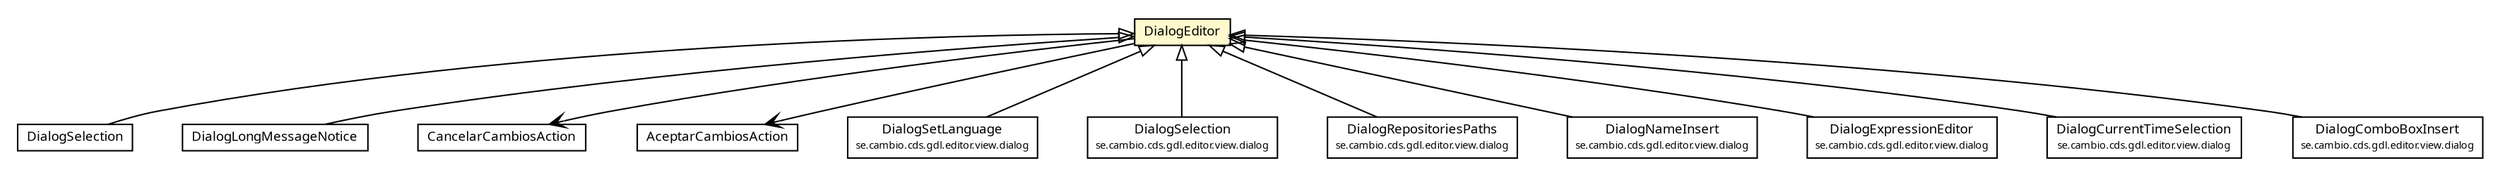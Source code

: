 #!/usr/local/bin/dot
#
# Class diagram 
# Generated by UMLGraph version R5_6 (http://www.umlgraph.org/)
#

digraph G {
	edge [fontname="Trebuchet MS",fontsize=10,labelfontname="Trebuchet MS",labelfontsize=10];
	node [fontname="Trebuchet MS",fontsize=10,shape=plaintext];
	nodesep=0.25;
	ranksep=0.5;
	// se.cambio.cds.openehr.view.dialogs.DialogSelection
	c146959 [label=<<table title="se.cambio.cds.openehr.view.dialogs.DialogSelection" border="0" cellborder="1" cellspacing="0" cellpadding="2" port="p" href="./DialogSelection.html">
		<tr><td><table border="0" cellspacing="0" cellpadding="1">
<tr><td align="center" balign="center"><font face="Trebuchet MS"> DialogSelection </font></td></tr>
		</table></td></tr>
		</table>>, URL="./DialogSelection.html", fontname="Trebuchet MS", fontcolor="black", fontsize=9.0];
	// se.cambio.cds.openehr.view.dialogs.DialogLongMessageNotice
	c146963 [label=<<table title="se.cambio.cds.openehr.view.dialogs.DialogLongMessageNotice" border="0" cellborder="1" cellspacing="0" cellpadding="2" port="p" href="./DialogLongMessageNotice.html">
		<tr><td><table border="0" cellspacing="0" cellpadding="1">
<tr><td align="center" balign="center"><font face="Trebuchet MS"> DialogLongMessageNotice </font></td></tr>
		</table></td></tr>
		</table>>, URL="./DialogLongMessageNotice.html", fontname="Trebuchet MS", fontcolor="black", fontsize=9.0];
	// se.cambio.cds.openehr.view.dialogs.DialogEditor
	c146968 [label=<<table title="se.cambio.cds.openehr.view.dialogs.DialogEditor" border="0" cellborder="1" cellspacing="0" cellpadding="2" port="p" bgcolor="lemonChiffon" href="./DialogEditor.html">
		<tr><td><table border="0" cellspacing="0" cellpadding="1">
<tr><td align="center" balign="center"><font face="Trebuchet MS"> DialogEditor </font></td></tr>
		</table></td></tr>
		</table>>, URL="./DialogEditor.html", fontname="Trebuchet MS", fontcolor="black", fontsize=9.0];
	// se.cambio.cds.openehr.view.dialogs.DialogEditor.CancelarCambiosAction
	c146969 [label=<<table title="se.cambio.cds.openehr.view.dialogs.DialogEditor.CancelarCambiosAction" border="0" cellborder="1" cellspacing="0" cellpadding="2" port="p" href="./DialogEditor.CancelarCambiosAction.html">
		<tr><td><table border="0" cellspacing="0" cellpadding="1">
<tr><td align="center" balign="center"><font face="Trebuchet MS"> CancelarCambiosAction </font></td></tr>
		</table></td></tr>
		</table>>, URL="./DialogEditor.CancelarCambiosAction.html", fontname="Trebuchet MS", fontcolor="black", fontsize=9.0];
	// se.cambio.cds.openehr.view.dialogs.DialogEditor.AceptarCambiosAction
	c146970 [label=<<table title="se.cambio.cds.openehr.view.dialogs.DialogEditor.AceptarCambiosAction" border="0" cellborder="1" cellspacing="0" cellpadding="2" port="p" href="./DialogEditor.AceptarCambiosAction.html">
		<tr><td><table border="0" cellspacing="0" cellpadding="1">
<tr><td align="center" balign="center"><font face="Trebuchet MS"> AceptarCambiosAction </font></td></tr>
		</table></td></tr>
		</table>>, URL="./DialogEditor.AceptarCambiosAction.html", fontname="Trebuchet MS", fontcolor="black", fontsize=9.0];
	// se.cambio.cds.gdl.editor.view.dialog.DialogSetLanguage
	c147054 [label=<<table title="se.cambio.cds.gdl.editor.view.dialog.DialogSetLanguage" border="0" cellborder="1" cellspacing="0" cellpadding="2" port="p" href="../../../gdl/editor/view/dialog/DialogSetLanguage.html">
		<tr><td><table border="0" cellspacing="0" cellpadding="1">
<tr><td align="center" balign="center"><font face="Trebuchet MS"> DialogSetLanguage </font></td></tr>
<tr><td align="center" balign="center"><font face="Trebuchet MS" point-size="7.0"> se.cambio.cds.gdl.editor.view.dialog </font></td></tr>
		</table></td></tr>
		</table>>, URL="../../../gdl/editor/view/dialog/DialogSetLanguage.html", fontname="Trebuchet MS", fontcolor="black", fontsize=9.0];
	// se.cambio.cds.gdl.editor.view.dialog.DialogSelection
	c147055 [label=<<table title="se.cambio.cds.gdl.editor.view.dialog.DialogSelection" border="0" cellborder="1" cellspacing="0" cellpadding="2" port="p" href="../../../gdl/editor/view/dialog/DialogSelection.html">
		<tr><td><table border="0" cellspacing="0" cellpadding="1">
<tr><td align="center" balign="center"><font face="Trebuchet MS"> DialogSelection </font></td></tr>
<tr><td align="center" balign="center"><font face="Trebuchet MS" point-size="7.0"> se.cambio.cds.gdl.editor.view.dialog </font></td></tr>
		</table></td></tr>
		</table>>, URL="../../../gdl/editor/view/dialog/DialogSelection.html", fontname="Trebuchet MS", fontcolor="black", fontsize=9.0];
	// se.cambio.cds.gdl.editor.view.dialog.DialogRepositoriesPaths
	c147056 [label=<<table title="se.cambio.cds.gdl.editor.view.dialog.DialogRepositoriesPaths" border="0" cellborder="1" cellspacing="0" cellpadding="2" port="p" href="../../../gdl/editor/view/dialog/DialogRepositoriesPaths.html">
		<tr><td><table border="0" cellspacing="0" cellpadding="1">
<tr><td align="center" balign="center"><font face="Trebuchet MS"> DialogRepositoriesPaths </font></td></tr>
<tr><td align="center" balign="center"><font face="Trebuchet MS" point-size="7.0"> se.cambio.cds.gdl.editor.view.dialog </font></td></tr>
		</table></td></tr>
		</table>>, URL="../../../gdl/editor/view/dialog/DialogRepositoriesPaths.html", fontname="Trebuchet MS", fontcolor="black", fontsize=9.0];
	// se.cambio.cds.gdl.editor.view.dialog.DialogNameInsert
	c147057 [label=<<table title="se.cambio.cds.gdl.editor.view.dialog.DialogNameInsert" border="0" cellborder="1" cellspacing="0" cellpadding="2" port="p" href="../../../gdl/editor/view/dialog/DialogNameInsert.html">
		<tr><td><table border="0" cellspacing="0" cellpadding="1">
<tr><td align="center" balign="center"><font face="Trebuchet MS"> DialogNameInsert </font></td></tr>
<tr><td align="center" balign="center"><font face="Trebuchet MS" point-size="7.0"> se.cambio.cds.gdl.editor.view.dialog </font></td></tr>
		</table></td></tr>
		</table>>, URL="../../../gdl/editor/view/dialog/DialogNameInsert.html", fontname="Trebuchet MS", fontcolor="black", fontsize=9.0];
	// se.cambio.cds.gdl.editor.view.dialog.DialogExpressionEditor
	c147061 [label=<<table title="se.cambio.cds.gdl.editor.view.dialog.DialogExpressionEditor" border="0" cellborder="1" cellspacing="0" cellpadding="2" port="p" href="../../../gdl/editor/view/dialog/DialogExpressionEditor.html">
		<tr><td><table border="0" cellspacing="0" cellpadding="1">
<tr><td align="center" balign="center"><font face="Trebuchet MS"> DialogExpressionEditor </font></td></tr>
<tr><td align="center" balign="center"><font face="Trebuchet MS" point-size="7.0"> se.cambio.cds.gdl.editor.view.dialog </font></td></tr>
		</table></td></tr>
		</table>>, URL="../../../gdl/editor/view/dialog/DialogExpressionEditor.html", fontname="Trebuchet MS", fontcolor="black", fontsize=9.0];
	// se.cambio.cds.gdl.editor.view.dialog.DialogCurrentTimeSelection
	c147065 [label=<<table title="se.cambio.cds.gdl.editor.view.dialog.DialogCurrentTimeSelection" border="0" cellborder="1" cellspacing="0" cellpadding="2" port="p" href="../../../gdl/editor/view/dialog/DialogCurrentTimeSelection.html">
		<tr><td><table border="0" cellspacing="0" cellpadding="1">
<tr><td align="center" balign="center"><font face="Trebuchet MS"> DialogCurrentTimeSelection </font></td></tr>
<tr><td align="center" balign="center"><font face="Trebuchet MS" point-size="7.0"> se.cambio.cds.gdl.editor.view.dialog </font></td></tr>
		</table></td></tr>
		</table>>, URL="../../../gdl/editor/view/dialog/DialogCurrentTimeSelection.html", fontname="Trebuchet MS", fontcolor="black", fontsize=9.0];
	// se.cambio.cds.gdl.editor.view.dialog.DialogComboBoxInsert
	c147066 [label=<<table title="se.cambio.cds.gdl.editor.view.dialog.DialogComboBoxInsert" border="0" cellborder="1" cellspacing="0" cellpadding="2" port="p" href="../../../gdl/editor/view/dialog/DialogComboBoxInsert.html">
		<tr><td><table border="0" cellspacing="0" cellpadding="1">
<tr><td align="center" balign="center"><font face="Trebuchet MS"> DialogComboBoxInsert </font></td></tr>
<tr><td align="center" balign="center"><font face="Trebuchet MS" point-size="7.0"> se.cambio.cds.gdl.editor.view.dialog </font></td></tr>
		</table></td></tr>
		</table>>, URL="../../../gdl/editor/view/dialog/DialogComboBoxInsert.html", fontname="Trebuchet MS", fontcolor="black", fontsize=9.0];
	//se.cambio.cds.openehr.view.dialogs.DialogSelection extends se.cambio.cds.openehr.view.dialogs.DialogEditor
	c146968:p -> c146959:p [dir=back,arrowtail=empty];
	//se.cambio.cds.openehr.view.dialogs.DialogLongMessageNotice extends se.cambio.cds.openehr.view.dialogs.DialogEditor
	c146968:p -> c146963:p [dir=back,arrowtail=empty];
	//se.cambio.cds.gdl.editor.view.dialog.DialogSetLanguage extends se.cambio.cds.openehr.view.dialogs.DialogEditor
	c146968:p -> c147054:p [dir=back,arrowtail=empty];
	//se.cambio.cds.gdl.editor.view.dialog.DialogSelection extends se.cambio.cds.openehr.view.dialogs.DialogEditor
	c146968:p -> c147055:p [dir=back,arrowtail=empty];
	//se.cambio.cds.gdl.editor.view.dialog.DialogRepositoriesPaths extends se.cambio.cds.openehr.view.dialogs.DialogEditor
	c146968:p -> c147056:p [dir=back,arrowtail=empty];
	//se.cambio.cds.gdl.editor.view.dialog.DialogNameInsert extends se.cambio.cds.openehr.view.dialogs.DialogEditor
	c146968:p -> c147057:p [dir=back,arrowtail=empty];
	//se.cambio.cds.gdl.editor.view.dialog.DialogExpressionEditor extends se.cambio.cds.openehr.view.dialogs.DialogEditor
	c146968:p -> c147061:p [dir=back,arrowtail=empty];
	//se.cambio.cds.gdl.editor.view.dialog.DialogCurrentTimeSelection extends se.cambio.cds.openehr.view.dialogs.DialogEditor
	c146968:p -> c147065:p [dir=back,arrowtail=empty];
	//se.cambio.cds.gdl.editor.view.dialog.DialogComboBoxInsert extends se.cambio.cds.openehr.view.dialogs.DialogEditor
	c146968:p -> c147066:p [dir=back,arrowtail=empty];
	// se.cambio.cds.openehr.view.dialogs.DialogEditor NAVASSOC se.cambio.cds.openehr.view.dialogs.DialogEditor.AceptarCambiosAction
	c146968:p -> c146970:p [taillabel="", label="", headlabel="", fontname="Trebuchet MS", fontcolor="black", fontsize=10.0, color="black", arrowhead=open];
	// se.cambio.cds.openehr.view.dialogs.DialogEditor NAVASSOC se.cambio.cds.openehr.view.dialogs.DialogEditor.CancelarCambiosAction
	c146968:p -> c146969:p [taillabel="", label="", headlabel="", fontname="Trebuchet MS", fontcolor="black", fontsize=10.0, color="black", arrowhead=open];
}

